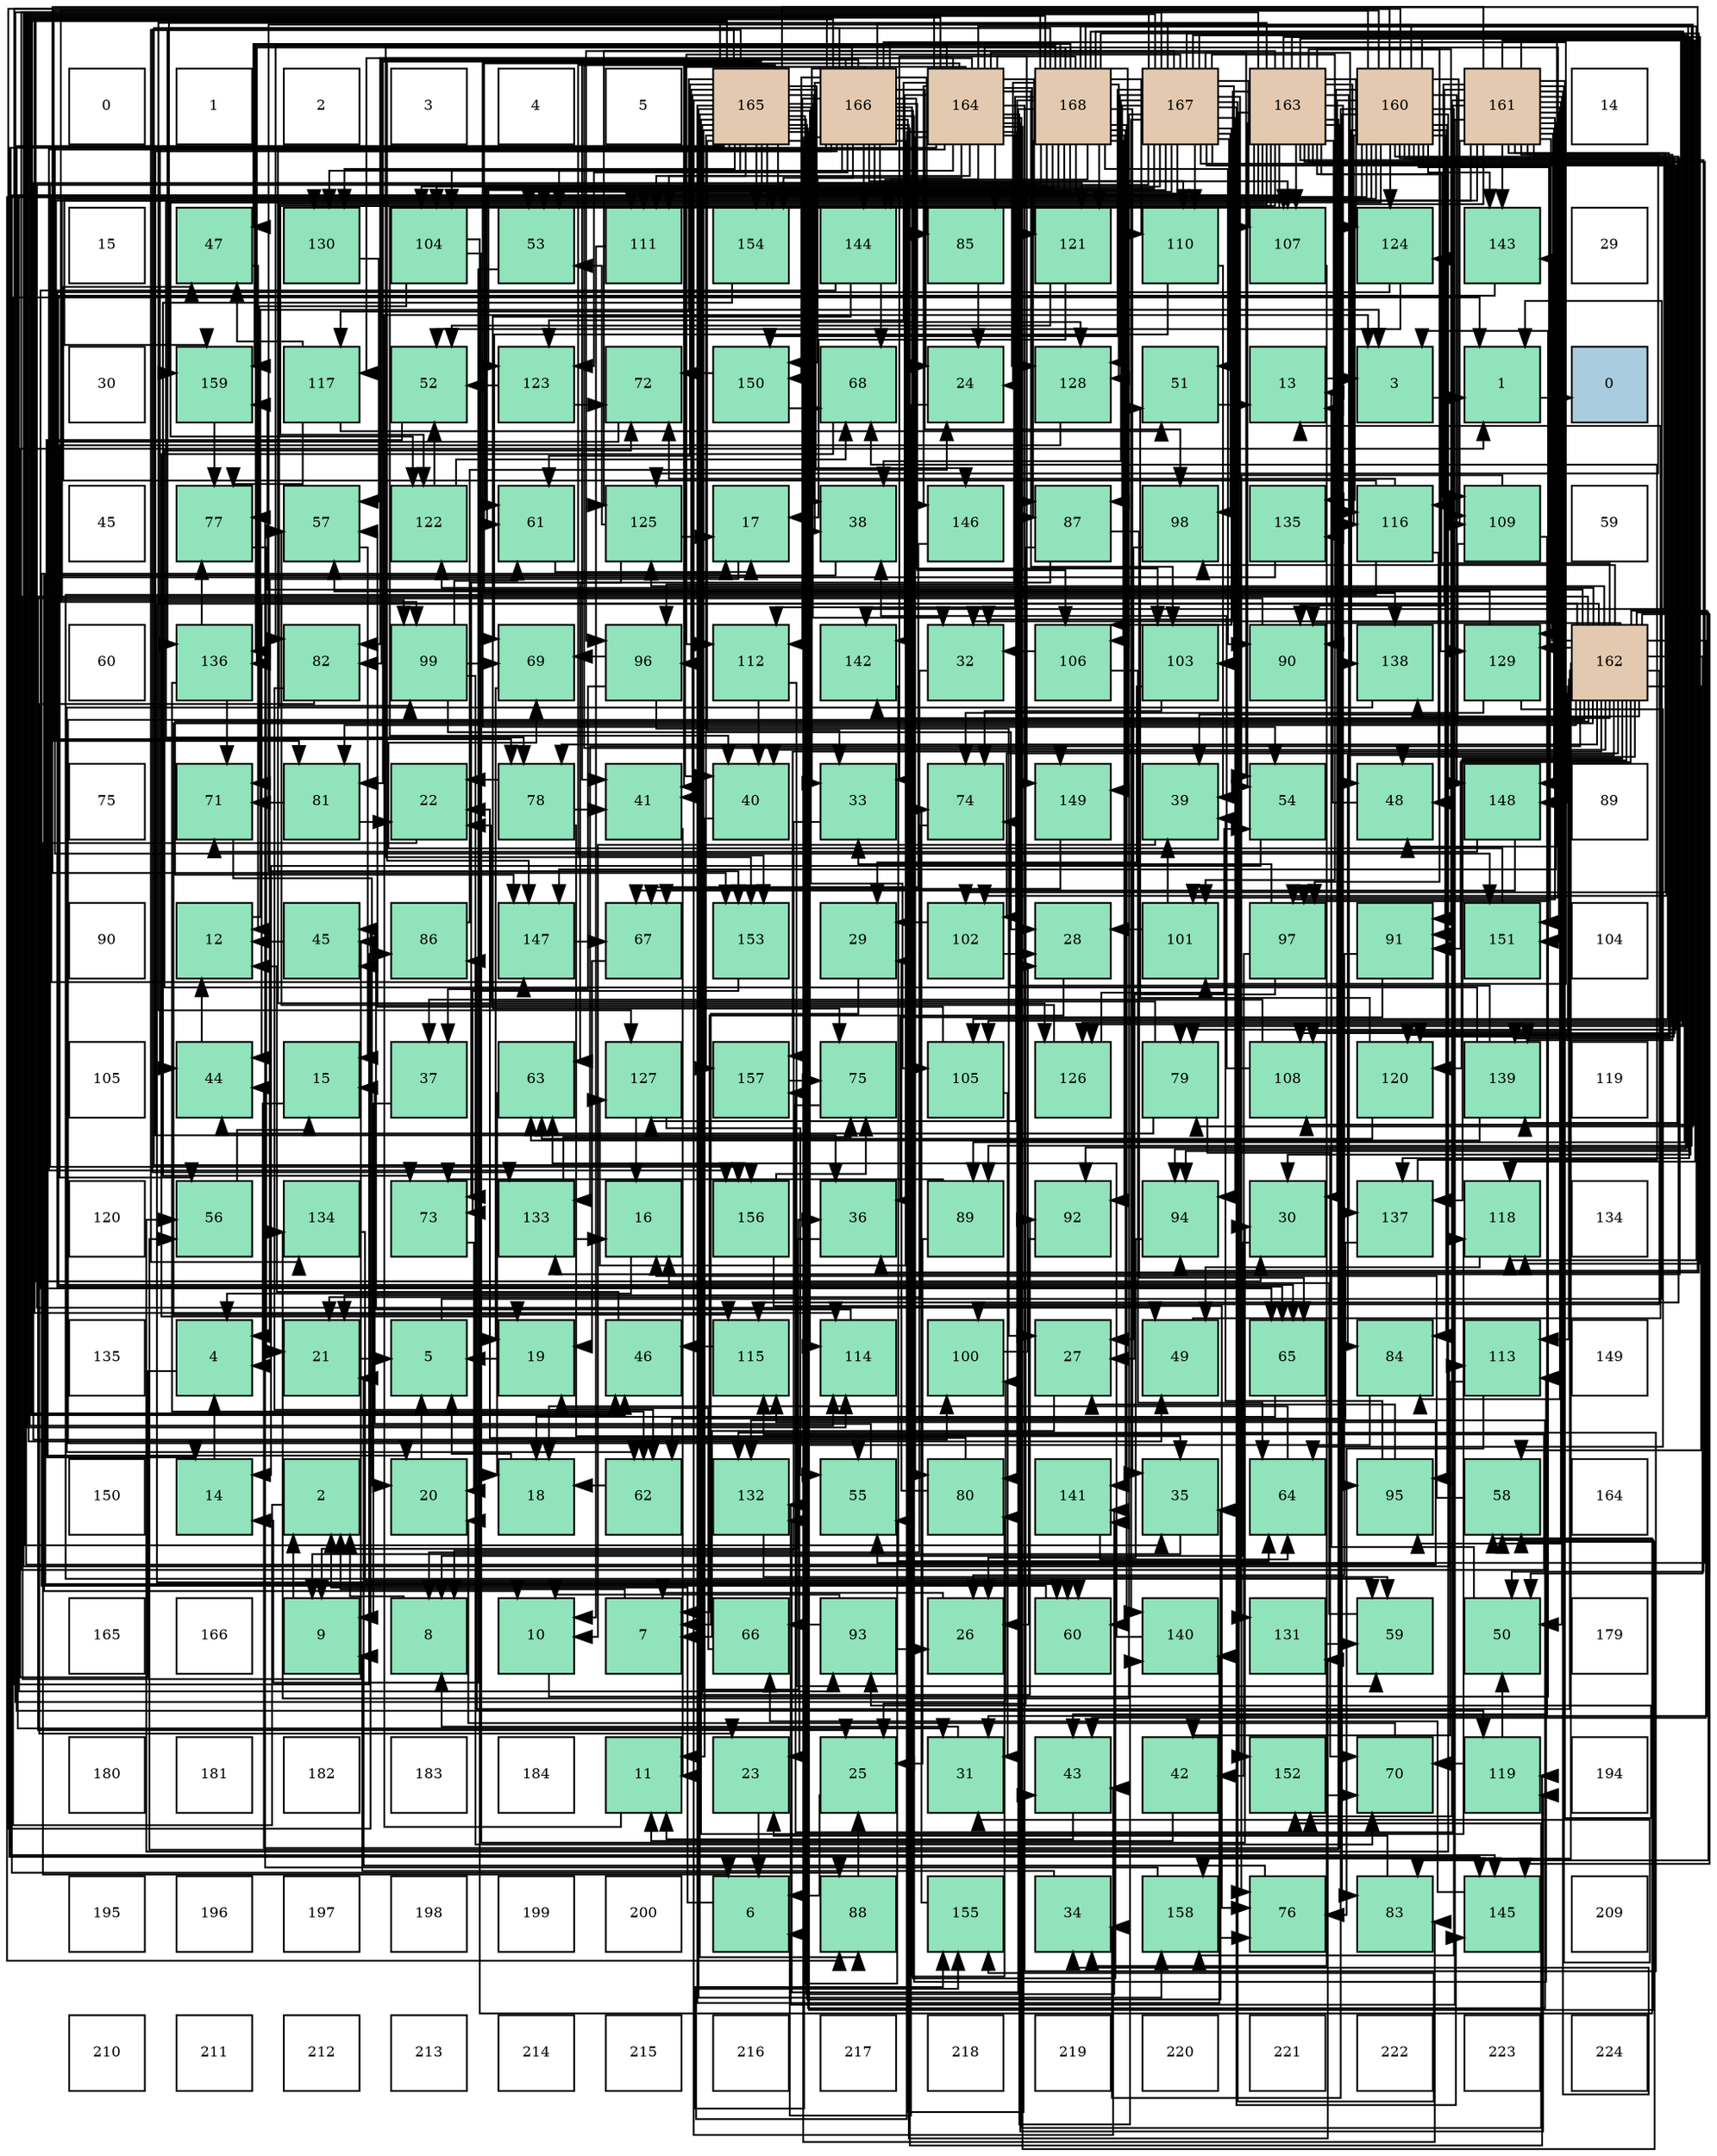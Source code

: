 digraph layout{
 rankdir=TB;
 splines=ortho;
 node [style=filled shape=square fixedsize=true width=0.6];
0[label="0", fontsize=8, fillcolor="#ffffff"];
1[label="1", fontsize=8, fillcolor="#ffffff"];
2[label="2", fontsize=8, fillcolor="#ffffff"];
3[label="3", fontsize=8, fillcolor="#ffffff"];
4[label="4", fontsize=8, fillcolor="#ffffff"];
5[label="5", fontsize=8, fillcolor="#ffffff"];
6[label="165", fontsize=8, fillcolor="#e3c9af"];
7[label="166", fontsize=8, fillcolor="#e3c9af"];
8[label="164", fontsize=8, fillcolor="#e3c9af"];
9[label="168", fontsize=8, fillcolor="#e3c9af"];
10[label="167", fontsize=8, fillcolor="#e3c9af"];
11[label="163", fontsize=8, fillcolor="#e3c9af"];
12[label="160", fontsize=8, fillcolor="#e3c9af"];
13[label="161", fontsize=8, fillcolor="#e3c9af"];
14[label="14", fontsize=8, fillcolor="#ffffff"];
15[label="15", fontsize=8, fillcolor="#ffffff"];
16[label="47", fontsize=8, fillcolor="#91e3bb"];
17[label="130", fontsize=8, fillcolor="#91e3bb"];
18[label="104", fontsize=8, fillcolor="#91e3bb"];
19[label="53", fontsize=8, fillcolor="#91e3bb"];
20[label="111", fontsize=8, fillcolor="#91e3bb"];
21[label="154", fontsize=8, fillcolor="#91e3bb"];
22[label="144", fontsize=8, fillcolor="#91e3bb"];
23[label="85", fontsize=8, fillcolor="#91e3bb"];
24[label="121", fontsize=8, fillcolor="#91e3bb"];
25[label="110", fontsize=8, fillcolor="#91e3bb"];
26[label="107", fontsize=8, fillcolor="#91e3bb"];
27[label="124", fontsize=8, fillcolor="#91e3bb"];
28[label="143", fontsize=8, fillcolor="#91e3bb"];
29[label="29", fontsize=8, fillcolor="#ffffff"];
30[label="30", fontsize=8, fillcolor="#ffffff"];
31[label="159", fontsize=8, fillcolor="#91e3bb"];
32[label="117", fontsize=8, fillcolor="#91e3bb"];
33[label="52", fontsize=8, fillcolor="#91e3bb"];
34[label="123", fontsize=8, fillcolor="#91e3bb"];
35[label="72", fontsize=8, fillcolor="#91e3bb"];
36[label="150", fontsize=8, fillcolor="#91e3bb"];
37[label="68", fontsize=8, fillcolor="#91e3bb"];
38[label="24", fontsize=8, fillcolor="#91e3bb"];
39[label="128", fontsize=8, fillcolor="#91e3bb"];
40[label="51", fontsize=8, fillcolor="#91e3bb"];
41[label="13", fontsize=8, fillcolor="#91e3bb"];
42[label="3", fontsize=8, fillcolor="#91e3bb"];
43[label="1", fontsize=8, fillcolor="#91e3bb"];
44[label="0", fontsize=8, fillcolor="#a9ccde"];
45[label="45", fontsize=8, fillcolor="#ffffff"];
46[label="77", fontsize=8, fillcolor="#91e3bb"];
47[label="57", fontsize=8, fillcolor="#91e3bb"];
48[label="122", fontsize=8, fillcolor="#91e3bb"];
49[label="61", fontsize=8, fillcolor="#91e3bb"];
50[label="125", fontsize=8, fillcolor="#91e3bb"];
51[label="17", fontsize=8, fillcolor="#91e3bb"];
52[label="38", fontsize=8, fillcolor="#91e3bb"];
53[label="146", fontsize=8, fillcolor="#91e3bb"];
54[label="87", fontsize=8, fillcolor="#91e3bb"];
55[label="98", fontsize=8, fillcolor="#91e3bb"];
56[label="135", fontsize=8, fillcolor="#91e3bb"];
57[label="116", fontsize=8, fillcolor="#91e3bb"];
58[label="109", fontsize=8, fillcolor="#91e3bb"];
59[label="59", fontsize=8, fillcolor="#ffffff"];
60[label="60", fontsize=8, fillcolor="#ffffff"];
61[label="136", fontsize=8, fillcolor="#91e3bb"];
62[label="82", fontsize=8, fillcolor="#91e3bb"];
63[label="99", fontsize=8, fillcolor="#91e3bb"];
64[label="69", fontsize=8, fillcolor="#91e3bb"];
65[label="96", fontsize=8, fillcolor="#91e3bb"];
66[label="112", fontsize=8, fillcolor="#91e3bb"];
67[label="142", fontsize=8, fillcolor="#91e3bb"];
68[label="32", fontsize=8, fillcolor="#91e3bb"];
69[label="106", fontsize=8, fillcolor="#91e3bb"];
70[label="103", fontsize=8, fillcolor="#91e3bb"];
71[label="90", fontsize=8, fillcolor="#91e3bb"];
72[label="138", fontsize=8, fillcolor="#91e3bb"];
73[label="129", fontsize=8, fillcolor="#91e3bb"];
74[label="162", fontsize=8, fillcolor="#e3c9af"];
75[label="75", fontsize=8, fillcolor="#ffffff"];
76[label="71", fontsize=8, fillcolor="#91e3bb"];
77[label="81", fontsize=8, fillcolor="#91e3bb"];
78[label="22", fontsize=8, fillcolor="#91e3bb"];
79[label="78", fontsize=8, fillcolor="#91e3bb"];
80[label="41", fontsize=8, fillcolor="#91e3bb"];
81[label="40", fontsize=8, fillcolor="#91e3bb"];
82[label="33", fontsize=8, fillcolor="#91e3bb"];
83[label="74", fontsize=8, fillcolor="#91e3bb"];
84[label="149", fontsize=8, fillcolor="#91e3bb"];
85[label="39", fontsize=8, fillcolor="#91e3bb"];
86[label="54", fontsize=8, fillcolor="#91e3bb"];
87[label="48", fontsize=8, fillcolor="#91e3bb"];
88[label="148", fontsize=8, fillcolor="#91e3bb"];
89[label="89", fontsize=8, fillcolor="#ffffff"];
90[label="90", fontsize=8, fillcolor="#ffffff"];
91[label="12", fontsize=8, fillcolor="#91e3bb"];
92[label="45", fontsize=8, fillcolor="#91e3bb"];
93[label="86", fontsize=8, fillcolor="#91e3bb"];
94[label="147", fontsize=8, fillcolor="#91e3bb"];
95[label="67", fontsize=8, fillcolor="#91e3bb"];
96[label="153", fontsize=8, fillcolor="#91e3bb"];
97[label="29", fontsize=8, fillcolor="#91e3bb"];
98[label="102", fontsize=8, fillcolor="#91e3bb"];
99[label="28", fontsize=8, fillcolor="#91e3bb"];
100[label="101", fontsize=8, fillcolor="#91e3bb"];
101[label="97", fontsize=8, fillcolor="#91e3bb"];
102[label="91", fontsize=8, fillcolor="#91e3bb"];
103[label="151", fontsize=8, fillcolor="#91e3bb"];
104[label="104", fontsize=8, fillcolor="#ffffff"];
105[label="105", fontsize=8, fillcolor="#ffffff"];
106[label="44", fontsize=8, fillcolor="#91e3bb"];
107[label="15", fontsize=8, fillcolor="#91e3bb"];
108[label="37", fontsize=8, fillcolor="#91e3bb"];
109[label="63", fontsize=8, fillcolor="#91e3bb"];
110[label="127", fontsize=8, fillcolor="#91e3bb"];
111[label="157", fontsize=8, fillcolor="#91e3bb"];
112[label="75", fontsize=8, fillcolor="#91e3bb"];
113[label="105", fontsize=8, fillcolor="#91e3bb"];
114[label="126", fontsize=8, fillcolor="#91e3bb"];
115[label="79", fontsize=8, fillcolor="#91e3bb"];
116[label="108", fontsize=8, fillcolor="#91e3bb"];
117[label="120", fontsize=8, fillcolor="#91e3bb"];
118[label="139", fontsize=8, fillcolor="#91e3bb"];
119[label="119", fontsize=8, fillcolor="#ffffff"];
120[label="120", fontsize=8, fillcolor="#ffffff"];
121[label="56", fontsize=8, fillcolor="#91e3bb"];
122[label="134", fontsize=8, fillcolor="#91e3bb"];
123[label="73", fontsize=8, fillcolor="#91e3bb"];
124[label="133", fontsize=8, fillcolor="#91e3bb"];
125[label="16", fontsize=8, fillcolor="#91e3bb"];
126[label="156", fontsize=8, fillcolor="#91e3bb"];
127[label="36", fontsize=8, fillcolor="#91e3bb"];
128[label="89", fontsize=8, fillcolor="#91e3bb"];
129[label="92", fontsize=8, fillcolor="#91e3bb"];
130[label="94", fontsize=8, fillcolor="#91e3bb"];
131[label="30", fontsize=8, fillcolor="#91e3bb"];
132[label="137", fontsize=8, fillcolor="#91e3bb"];
133[label="118", fontsize=8, fillcolor="#91e3bb"];
134[label="134", fontsize=8, fillcolor="#ffffff"];
135[label="135", fontsize=8, fillcolor="#ffffff"];
136[label="4", fontsize=8, fillcolor="#91e3bb"];
137[label="21", fontsize=8, fillcolor="#91e3bb"];
138[label="5", fontsize=8, fillcolor="#91e3bb"];
139[label="19", fontsize=8, fillcolor="#91e3bb"];
140[label="46", fontsize=8, fillcolor="#91e3bb"];
141[label="115", fontsize=8, fillcolor="#91e3bb"];
142[label="114", fontsize=8, fillcolor="#91e3bb"];
143[label="100", fontsize=8, fillcolor="#91e3bb"];
144[label="27", fontsize=8, fillcolor="#91e3bb"];
145[label="49", fontsize=8, fillcolor="#91e3bb"];
146[label="65", fontsize=8, fillcolor="#91e3bb"];
147[label="84", fontsize=8, fillcolor="#91e3bb"];
148[label="113", fontsize=8, fillcolor="#91e3bb"];
149[label="149", fontsize=8, fillcolor="#ffffff"];
150[label="150", fontsize=8, fillcolor="#ffffff"];
151[label="14", fontsize=8, fillcolor="#91e3bb"];
152[label="2", fontsize=8, fillcolor="#91e3bb"];
153[label="20", fontsize=8, fillcolor="#91e3bb"];
154[label="18", fontsize=8, fillcolor="#91e3bb"];
155[label="62", fontsize=8, fillcolor="#91e3bb"];
156[label="132", fontsize=8, fillcolor="#91e3bb"];
157[label="55", fontsize=8, fillcolor="#91e3bb"];
158[label="80", fontsize=8, fillcolor="#91e3bb"];
159[label="141", fontsize=8, fillcolor="#91e3bb"];
160[label="35", fontsize=8, fillcolor="#91e3bb"];
161[label="64", fontsize=8, fillcolor="#91e3bb"];
162[label="95", fontsize=8, fillcolor="#91e3bb"];
163[label="58", fontsize=8, fillcolor="#91e3bb"];
164[label="164", fontsize=8, fillcolor="#ffffff"];
165[label="165", fontsize=8, fillcolor="#ffffff"];
166[label="166", fontsize=8, fillcolor="#ffffff"];
167[label="9", fontsize=8, fillcolor="#91e3bb"];
168[label="8", fontsize=8, fillcolor="#91e3bb"];
169[label="10", fontsize=8, fillcolor="#91e3bb"];
170[label="7", fontsize=8, fillcolor="#91e3bb"];
171[label="66", fontsize=8, fillcolor="#91e3bb"];
172[label="93", fontsize=8, fillcolor="#91e3bb"];
173[label="26", fontsize=8, fillcolor="#91e3bb"];
174[label="60", fontsize=8, fillcolor="#91e3bb"];
175[label="140", fontsize=8, fillcolor="#91e3bb"];
176[label="131", fontsize=8, fillcolor="#91e3bb"];
177[label="59", fontsize=8, fillcolor="#91e3bb"];
178[label="50", fontsize=8, fillcolor="#91e3bb"];
179[label="179", fontsize=8, fillcolor="#ffffff"];
180[label="180", fontsize=8, fillcolor="#ffffff"];
181[label="181", fontsize=8, fillcolor="#ffffff"];
182[label="182", fontsize=8, fillcolor="#ffffff"];
183[label="183", fontsize=8, fillcolor="#ffffff"];
184[label="184", fontsize=8, fillcolor="#ffffff"];
185[label="11", fontsize=8, fillcolor="#91e3bb"];
186[label="23", fontsize=8, fillcolor="#91e3bb"];
187[label="25", fontsize=8, fillcolor="#91e3bb"];
188[label="31", fontsize=8, fillcolor="#91e3bb"];
189[label="43", fontsize=8, fillcolor="#91e3bb"];
190[label="42", fontsize=8, fillcolor="#91e3bb"];
191[label="152", fontsize=8, fillcolor="#91e3bb"];
192[label="70", fontsize=8, fillcolor="#91e3bb"];
193[label="119", fontsize=8, fillcolor="#91e3bb"];
194[label="194", fontsize=8, fillcolor="#ffffff"];
195[label="195", fontsize=8, fillcolor="#ffffff"];
196[label="196", fontsize=8, fillcolor="#ffffff"];
197[label="197", fontsize=8, fillcolor="#ffffff"];
198[label="198", fontsize=8, fillcolor="#ffffff"];
199[label="199", fontsize=8, fillcolor="#ffffff"];
200[label="200", fontsize=8, fillcolor="#ffffff"];
201[label="6", fontsize=8, fillcolor="#91e3bb"];
202[label="88", fontsize=8, fillcolor="#91e3bb"];
203[label="155", fontsize=8, fillcolor="#91e3bb"];
204[label="34", fontsize=8, fillcolor="#91e3bb"];
205[label="158", fontsize=8, fillcolor="#91e3bb"];
206[label="76", fontsize=8, fillcolor="#91e3bb"];
207[label="83", fontsize=8, fillcolor="#91e3bb"];
208[label="145", fontsize=8, fillcolor="#91e3bb"];
209[label="209", fontsize=8, fillcolor="#ffffff"];
210[label="210", fontsize=8, fillcolor="#ffffff"];
211[label="211", fontsize=8, fillcolor="#ffffff"];
212[label="212", fontsize=8, fillcolor="#ffffff"];
213[label="213", fontsize=8, fillcolor="#ffffff"];
214[label="214", fontsize=8, fillcolor="#ffffff"];
215[label="215", fontsize=8, fillcolor="#ffffff"];
216[label="216", fontsize=8, fillcolor="#ffffff"];
217[label="217", fontsize=8, fillcolor="#ffffff"];
218[label="218", fontsize=8, fillcolor="#ffffff"];
219[label="219", fontsize=8, fillcolor="#ffffff"];
220[label="220", fontsize=8, fillcolor="#ffffff"];
221[label="221", fontsize=8, fillcolor="#ffffff"];
222[label="222", fontsize=8, fillcolor="#ffffff"];
223[label="223", fontsize=8, fillcolor="#ffffff"];
224[label="224", fontsize=8, fillcolor="#ffffff"];
edge [constraint=false, style=vis];43 -> 44;
152 -> 43;
42 -> 43;
136 -> 43;
138 -> 43;
201 -> 152;
170 -> 152;
168 -> 152;
167 -> 152;
169 -> 42;
185 -> 42;
91 -> 42;
41 -> 42;
151 -> 136;
107 -> 136;
125 -> 136;
51 -> 136;
154 -> 138;
139 -> 138;
153 -> 138;
137 -> 138;
78 -> 201;
186 -> 201;
38 -> 201;
187 -> 201;
173 -> 170;
144 -> 170;
99 -> 170;
97 -> 170;
131 -> 168;
188 -> 168;
68 -> 168;
82 -> 168;
204 -> 167;
160 -> 167;
127 -> 167;
108 -> 167;
52 -> 169;
85 -> 169;
81 -> 185;
80 -> 185;
190 -> 185;
189 -> 185;
106 -> 91;
92 -> 91;
140 -> 91;
16 -> 91;
87 -> 41;
145 -> 41;
178 -> 41;
40 -> 41;
33 -> 151;
19 -> 151;
86 -> 151;
157 -> 107;
121 -> 107;
47 -> 107;
163 -> 125;
177 -> 125;
174 -> 51;
49 -> 51;
155 -> 154;
109 -> 154;
161 -> 154;
146 -> 154;
171 -> 139;
95 -> 139;
37 -> 139;
64 -> 139;
192 -> 153;
76 -> 153;
35 -> 153;
123 -> 153;
83 -> 137;
112 -> 137;
206 -> 137;
46 -> 137;
79 -> 78;
79 -> 160;
79 -> 80;
115 -> 78;
115 -> 106;
115 -> 192;
158 -> 78;
158 -> 97;
77 -> 78;
77 -> 76;
62 -> 186;
62 -> 155;
207 -> 186;
147 -> 186;
23 -> 38;
93 -> 38;
54 -> 187;
54 -> 109;
54 -> 146;
202 -> 187;
128 -> 187;
128 -> 123;
71 -> 187;
102 -> 173;
102 -> 127;
129 -> 173;
172 -> 169;
172 -> 173;
172 -> 171;
130 -> 173;
162 -> 144;
162 -> 85;
65 -> 144;
65 -> 108;
65 -> 64;
101 -> 144;
101 -> 82;
101 -> 190;
55 -> 144;
63 -> 99;
63 -> 49;
63 -> 64;
63 -> 192;
143 -> 99;
100 -> 99;
100 -> 85;
98 -> 99;
98 -> 97;
70 -> 97;
70 -> 83;
18 -> 131;
18 -> 163;
18 -> 76;
113 -> 188;
113 -> 47;
69 -> 68;
69 -> 161;
26 -> 204;
116 -> 108;
116 -> 52;
58 -> 85;
58 -> 189;
58 -> 206;
25 -> 85;
25 -> 64;
20 -> 169;
66 -> 81;
66 -> 177;
148 -> 190;
148 -> 206;
142 -> 92;
141 -> 140;
57 -> 16;
57 -> 87;
57 -> 177;
57 -> 35;
32 -> 16;
32 -> 40;
32 -> 46;
133 -> 145;
193 -> 178;
193 -> 192;
117 -> 40;
117 -> 109;
24 -> 51;
24 -> 33;
48 -> 33;
48 -> 37;
34 -> 33;
34 -> 35;
27 -> 33;
27 -> 146;
50 -> 51;
50 -> 19;
50 -> 123;
114 -> 86;
114 -> 47;
110 -> 125;
110 -> 157;
39 -> 121;
73 -> 47;
73 -> 161;
73 -> 83;
17 -> 47;
176 -> 177;
156 -> 177;
124 -> 125;
124 -> 112;
122 -> 174;
56 -> 174;
61 -> 155;
61 -> 76;
61 -> 46;
132 -> 155;
132 -> 37;
72 -> 155;
118 -> 109;
118 -> 35;
118 -> 83;
175 -> 109;
159 -> 161;
67 -> 161;
28 -> 146;
22 -> 146;
22 -> 37;
22 -> 112;
208 -> 171;
53 -> 95;
94 -> 95;
88 -> 95;
88 -> 76;
84 -> 95;
36 -> 37;
36 -> 35;
103 -> 64;
191 -> 192;
96 -> 123;
21 -> 123;
203 -> 83;
126 -> 112;
126 -> 206;
111 -> 112;
205 -> 206;
205 -> 46;
31 -> 46;
12 -> 131;
12 -> 204;
12 -> 92;
12 -> 121;
12 -> 77;
12 -> 207;
12 -> 147;
12 -> 93;
12 -> 202;
12 -> 71;
12 -> 102;
12 -> 172;
12 -> 162;
12 -> 101;
12 -> 63;
12 -> 98;
12 -> 58;
12 -> 141;
12 -> 57;
12 -> 117;
12 -> 48;
12 -> 27;
12 -> 124;
12 -> 132;
12 -> 72;
12 -> 118;
12 -> 28;
12 -> 94;
12 -> 88;
12 -> 103;
12 -> 96;
12 -> 205;
12 -> 31;
13 -> 188;
13 -> 68;
13 -> 204;
13 -> 178;
13 -> 79;
13 -> 147;
13 -> 71;
13 -> 172;
13 -> 162;
13 -> 101;
13 -> 63;
13 -> 98;
13 -> 116;
13 -> 58;
13 -> 57;
13 -> 133;
13 -> 117;
13 -> 50;
13 -> 73;
13 -> 156;
13 -> 56;
13 -> 118;
13 -> 67;
13 -> 28;
13 -> 94;
13 -> 88;
13 -> 103;
13 -> 191;
13 -> 96;
13 -> 111;
74 -> 188;
74 -> 81;
74 -> 189;
74 -> 106;
74 -> 92;
74 -> 87;
74 -> 178;
74 -> 157;
74 -> 163;
74 -> 174;
74 -> 79;
74 -> 77;
74 -> 207;
74 -> 147;
74 -> 93;
74 -> 71;
74 -> 102;
74 -> 55;
74 -> 143;
74 -> 98;
74 -> 116;
74 -> 148;
74 -> 141;
74 -> 117;
74 -> 48;
74 -> 27;
74 -> 50;
74 -> 73;
74 -> 124;
74 -> 132;
74 -> 72;
74 -> 67;
74 -> 28;
74 -> 208;
74 -> 94;
74 -> 88;
74 -> 111;
74 -> 205;
74 -> 31;
11 -> 131;
11 -> 188;
11 -> 68;
11 -> 81;
11 -> 106;
11 -> 178;
11 -> 86;
11 -> 157;
11 -> 121;
11 -> 79;
11 -> 202;
11 -> 102;
11 -> 130;
11 -> 162;
11 -> 101;
11 -> 63;
11 -> 26;
11 -> 116;
11 -> 58;
11 -> 141;
11 -> 57;
11 -> 133;
11 -> 48;
11 -> 27;
11 -> 50;
11 -> 73;
11 -> 17;
11 -> 56;
11 -> 132;
11 -> 118;
11 -> 191;
11 -> 31;
8 -> 81;
8 -> 80;
8 -> 145;
8 -> 86;
8 -> 163;
8 -> 158;
8 -> 62;
8 -> 23;
8 -> 54;
8 -> 128;
8 -> 65;
8 -> 100;
8 -> 70;
8 -> 20;
8 -> 142;
8 -> 32;
8 -> 193;
8 -> 24;
8 -> 34;
8 -> 110;
8 -> 17;
8 -> 156;
8 -> 61;
8 -> 175;
8 -> 67;
8 -> 22;
8 -> 208;
8 -> 53;
8 -> 84;
8 -> 36;
8 -> 191;
8 -> 203;
8 -> 126;
6 -> 38;
6 -> 131;
6 -> 68;
6 -> 82;
6 -> 160;
6 -> 127;
6 -> 52;
6 -> 80;
6 -> 189;
6 -> 106;
6 -> 140;
6 -> 19;
6 -> 86;
6 -> 157;
6 -> 163;
6 -> 49;
6 -> 77;
6 -> 207;
6 -> 202;
6 -> 129;
6 -> 130;
6 -> 65;
6 -> 113;
6 -> 26;
6 -> 20;
6 -> 142;
6 -> 32;
6 -> 133;
6 -> 193;
6 -> 24;
6 -> 39;
6 -> 17;
6 -> 156;
6 -> 124;
6 -> 122;
6 -> 72;
6 -> 175;
6 -> 159;
6 -> 53;
6 -> 84;
6 -> 103;
6 -> 96;
6 -> 21;
6 -> 111;
6 -> 205;
7 -> 82;
7 -> 127;
7 -> 52;
7 -> 80;
7 -> 189;
7 -> 140;
7 -> 87;
7 -> 115;
7 -> 158;
7 -> 62;
7 -> 23;
7 -> 55;
7 -> 100;
7 -> 70;
7 -> 18;
7 -> 69;
7 -> 26;
7 -> 25;
7 -> 66;
7 -> 148;
7 -> 142;
7 -> 193;
7 -> 34;
7 -> 114;
7 -> 110;
7 -> 39;
7 -> 176;
7 -> 61;
7 -> 159;
7 -> 22;
7 -> 208;
7 -> 94;
7 -> 36;
7 -> 21;
7 -> 203;
7 -> 126;
10 -> 160;
10 -> 127;
10 -> 52;
10 -> 87;
10 -> 145;
10 -> 40;
10 -> 19;
10 -> 49;
10 -> 115;
10 -> 54;
10 -> 128;
10 -> 129;
10 -> 130;
10 -> 65;
10 -> 55;
10 -> 143;
10 -> 100;
10 -> 70;
10 -> 18;
10 -> 113;
10 -> 69;
10 -> 26;
10 -> 25;
10 -> 20;
10 -> 66;
10 -> 148;
10 -> 34;
10 -> 114;
10 -> 110;
10 -> 39;
10 -> 176;
10 -> 122;
10 -> 175;
10 -> 208;
10 -> 36;
10 -> 203;
9 -> 38;
9 -> 82;
9 -> 160;
9 -> 16;
9 -> 19;
9 -> 174;
9 -> 49;
9 -> 115;
9 -> 158;
9 -> 62;
9 -> 54;
9 -> 71;
9 -> 129;
9 -> 130;
9 -> 143;
9 -> 18;
9 -> 113;
9 -> 69;
9 -> 25;
9 -> 20;
9 -> 66;
9 -> 142;
9 -> 141;
9 -> 133;
9 -> 24;
9 -> 114;
9 -> 39;
9 -> 156;
9 -> 61;
9 -> 159;
9 -> 22;
9 -> 84;
9 -> 96;
9 -> 21;
9 -> 126;
9 -> 31;
edge [constraint=true, style=invis];
0 -> 15 -> 30 -> 45 -> 60 -> 75 -> 90 -> 105 -> 120 -> 135 -> 150 -> 165 -> 180 -> 195 -> 210;
1 -> 16 -> 31 -> 46 -> 61 -> 76 -> 91 -> 106 -> 121 -> 136 -> 151 -> 166 -> 181 -> 196 -> 211;
2 -> 17 -> 32 -> 47 -> 62 -> 77 -> 92 -> 107 -> 122 -> 137 -> 152 -> 167 -> 182 -> 197 -> 212;
3 -> 18 -> 33 -> 48 -> 63 -> 78 -> 93 -> 108 -> 123 -> 138 -> 153 -> 168 -> 183 -> 198 -> 213;
4 -> 19 -> 34 -> 49 -> 64 -> 79 -> 94 -> 109 -> 124 -> 139 -> 154 -> 169 -> 184 -> 199 -> 214;
5 -> 20 -> 35 -> 50 -> 65 -> 80 -> 95 -> 110 -> 125 -> 140 -> 155 -> 170 -> 185 -> 200 -> 215;
6 -> 21 -> 36 -> 51 -> 66 -> 81 -> 96 -> 111 -> 126 -> 141 -> 156 -> 171 -> 186 -> 201 -> 216;
7 -> 22 -> 37 -> 52 -> 67 -> 82 -> 97 -> 112 -> 127 -> 142 -> 157 -> 172 -> 187 -> 202 -> 217;
8 -> 23 -> 38 -> 53 -> 68 -> 83 -> 98 -> 113 -> 128 -> 143 -> 158 -> 173 -> 188 -> 203 -> 218;
9 -> 24 -> 39 -> 54 -> 69 -> 84 -> 99 -> 114 -> 129 -> 144 -> 159 -> 174 -> 189 -> 204 -> 219;
10 -> 25 -> 40 -> 55 -> 70 -> 85 -> 100 -> 115 -> 130 -> 145 -> 160 -> 175 -> 190 -> 205 -> 220;
11 -> 26 -> 41 -> 56 -> 71 -> 86 -> 101 -> 116 -> 131 -> 146 -> 161 -> 176 -> 191 -> 206 -> 221;
12 -> 27 -> 42 -> 57 -> 72 -> 87 -> 102 -> 117 -> 132 -> 147 -> 162 -> 177 -> 192 -> 207 -> 222;
13 -> 28 -> 43 -> 58 -> 73 -> 88 -> 103 -> 118 -> 133 -> 148 -> 163 -> 178 -> 193 -> 208 -> 223;
14 -> 29 -> 44 -> 59 -> 74 -> 89 -> 104 -> 119 -> 134 -> 149 -> 164 -> 179 -> 194 -> 209 -> 224;
rank = same {0 -> 1 -> 2 -> 3 -> 4 -> 5 -> 6 -> 7 -> 8 -> 9 -> 10 -> 11 -> 12 -> 13 -> 14};
rank = same {15 -> 16 -> 17 -> 18 -> 19 -> 20 -> 21 -> 22 -> 23 -> 24 -> 25 -> 26 -> 27 -> 28 -> 29};
rank = same {30 -> 31 -> 32 -> 33 -> 34 -> 35 -> 36 -> 37 -> 38 -> 39 -> 40 -> 41 -> 42 -> 43 -> 44};
rank = same {45 -> 46 -> 47 -> 48 -> 49 -> 50 -> 51 -> 52 -> 53 -> 54 -> 55 -> 56 -> 57 -> 58 -> 59};
rank = same {60 -> 61 -> 62 -> 63 -> 64 -> 65 -> 66 -> 67 -> 68 -> 69 -> 70 -> 71 -> 72 -> 73 -> 74};
rank = same {75 -> 76 -> 77 -> 78 -> 79 -> 80 -> 81 -> 82 -> 83 -> 84 -> 85 -> 86 -> 87 -> 88 -> 89};
rank = same {90 -> 91 -> 92 -> 93 -> 94 -> 95 -> 96 -> 97 -> 98 -> 99 -> 100 -> 101 -> 102 -> 103 -> 104};
rank = same {105 -> 106 -> 107 -> 108 -> 109 -> 110 -> 111 -> 112 -> 113 -> 114 -> 115 -> 116 -> 117 -> 118 -> 119};
rank = same {120 -> 121 -> 122 -> 123 -> 124 -> 125 -> 126 -> 127 -> 128 -> 129 -> 130 -> 131 -> 132 -> 133 -> 134};
rank = same {135 -> 136 -> 137 -> 138 -> 139 -> 140 -> 141 -> 142 -> 143 -> 144 -> 145 -> 146 -> 147 -> 148 -> 149};
rank = same {150 -> 151 -> 152 -> 153 -> 154 -> 155 -> 156 -> 157 -> 158 -> 159 -> 160 -> 161 -> 162 -> 163 -> 164};
rank = same {165 -> 166 -> 167 -> 168 -> 169 -> 170 -> 171 -> 172 -> 173 -> 174 -> 175 -> 176 -> 177 -> 178 -> 179};
rank = same {180 -> 181 -> 182 -> 183 -> 184 -> 185 -> 186 -> 187 -> 188 -> 189 -> 190 -> 191 -> 192 -> 193 -> 194};
rank = same {195 -> 196 -> 197 -> 198 -> 199 -> 200 -> 201 -> 202 -> 203 -> 204 -> 205 -> 206 -> 207 -> 208 -> 209};
rank = same {210 -> 211 -> 212 -> 213 -> 214 -> 215 -> 216 -> 217 -> 218 -> 219 -> 220 -> 221 -> 222 -> 223 -> 224};
}